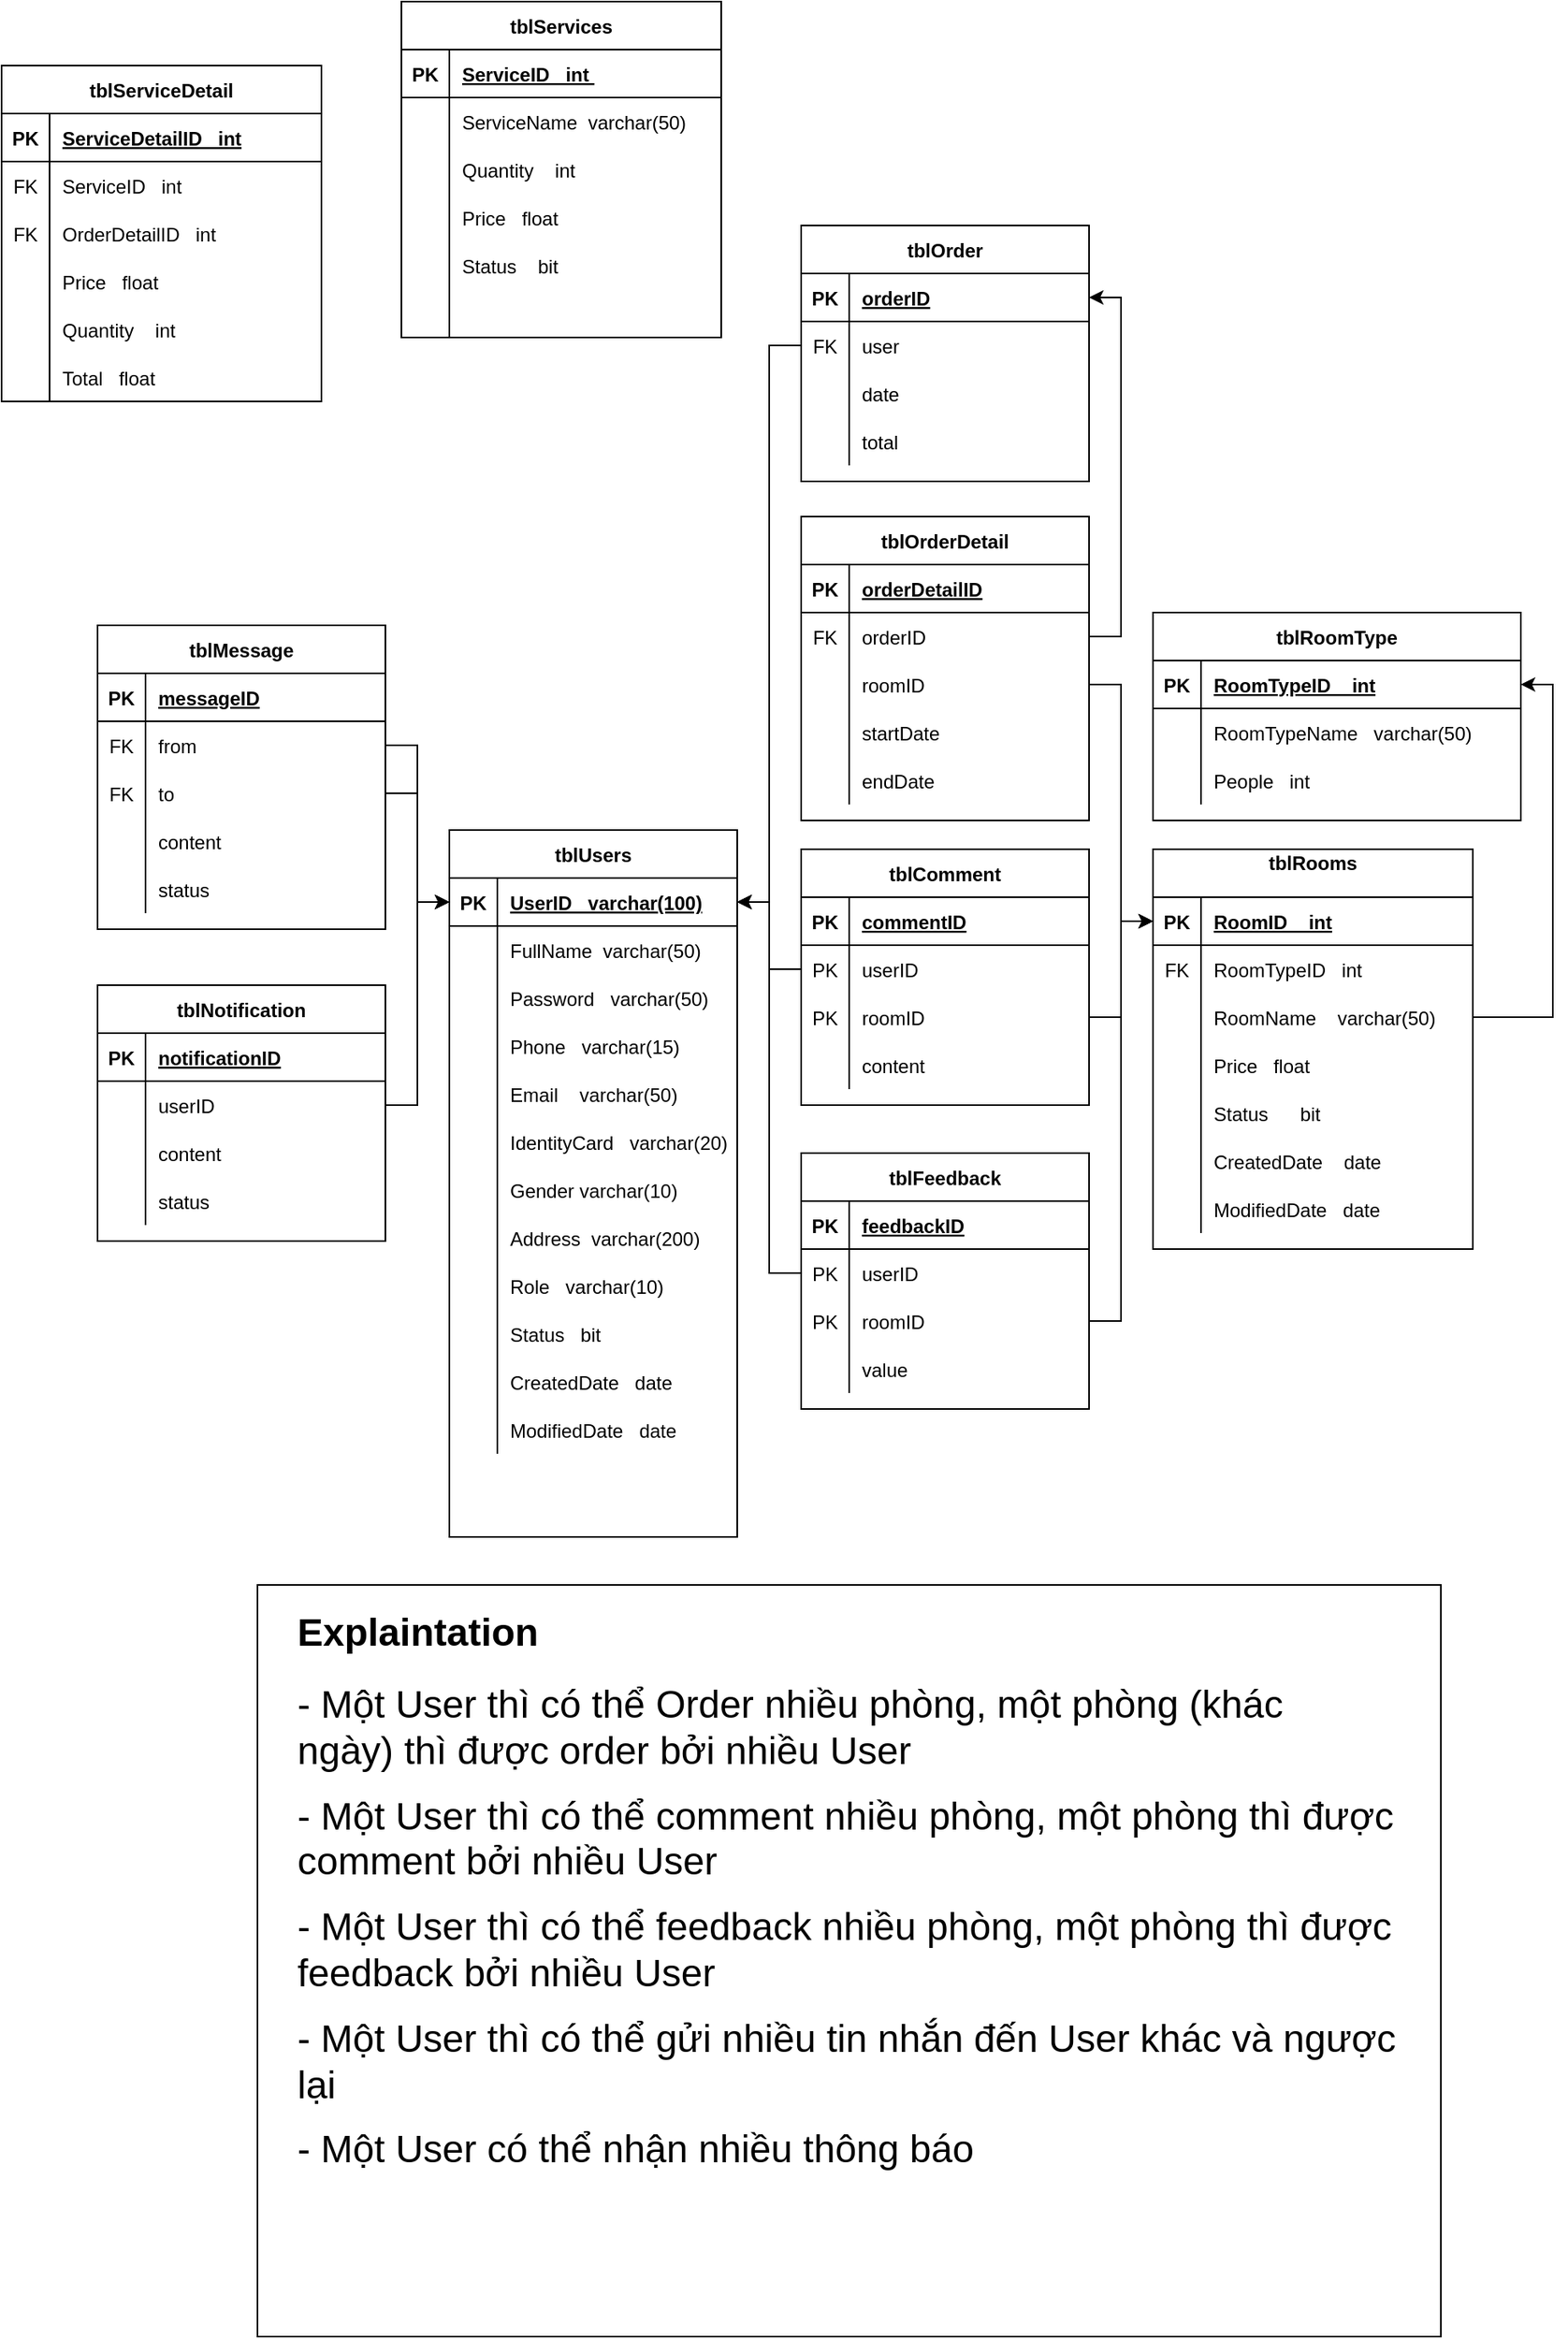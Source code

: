 <mxfile version="14.4.7" type="github">
  <diagram id="tecg3Ebke4kYlPjY19By" name="Page-1">
    <mxGraphModel dx="1344" dy="834" grid="1" gridSize="10" guides="1" tooltips="1" connect="1" arrows="1" fold="1" page="1" pageScale="1" pageWidth="1100" pageHeight="850" math="0" shadow="0">
      <root>
        <mxCell id="0" />
        <mxCell id="1" parent="0" />
        <mxCell id="lM9nDMKkD4nMDw7KepDL-150" value="" style="rounded=0;whiteSpace=wrap;html=1;" parent="1" vertex="1">
          <mxGeometry x="210" y="1020" width="740" height="470" as="geometry" />
        </mxCell>
        <mxCell id="lM9nDMKkD4nMDw7KepDL-1" value="tblRooms&#xa;" style="shape=table;startSize=30;container=1;collapsible=1;childLayout=tableLayout;fixedRows=1;rowLines=0;fontStyle=1;align=center;resizeLast=1;" parent="1" vertex="1">
          <mxGeometry x="770" y="560" width="200" height="250" as="geometry" />
        </mxCell>
        <mxCell id="lM9nDMKkD4nMDw7KepDL-2" value="" style="shape=partialRectangle;collapsible=0;dropTarget=0;pointerEvents=0;fillColor=none;top=0;left=0;bottom=1;right=0;points=[[0,0.5],[1,0.5]];portConstraint=eastwest;" parent="lM9nDMKkD4nMDw7KepDL-1" vertex="1">
          <mxGeometry y="30" width="200" height="30" as="geometry" />
        </mxCell>
        <mxCell id="lM9nDMKkD4nMDw7KepDL-3" value="PK" style="shape=partialRectangle;connectable=0;fillColor=none;top=0;left=0;bottom=0;right=0;fontStyle=1;overflow=hidden;" parent="lM9nDMKkD4nMDw7KepDL-2" vertex="1">
          <mxGeometry width="30" height="30" as="geometry" />
        </mxCell>
        <mxCell id="lM9nDMKkD4nMDw7KepDL-4" value="RoomID    int" style="shape=partialRectangle;connectable=0;fillColor=none;top=0;left=0;bottom=0;right=0;align=left;spacingLeft=6;fontStyle=5;overflow=hidden;" parent="lM9nDMKkD4nMDw7KepDL-2" vertex="1">
          <mxGeometry x="30" width="170" height="30" as="geometry" />
        </mxCell>
        <mxCell id="lM9nDMKkD4nMDw7KepDL-5" value="" style="shape=partialRectangle;collapsible=0;dropTarget=0;pointerEvents=0;fillColor=none;top=0;left=0;bottom=0;right=0;points=[[0,0.5],[1,0.5]];portConstraint=eastwest;" parent="lM9nDMKkD4nMDw7KepDL-1" vertex="1">
          <mxGeometry y="60" width="200" height="30" as="geometry" />
        </mxCell>
        <mxCell id="lM9nDMKkD4nMDw7KepDL-6" value="FK" style="shape=partialRectangle;connectable=0;fillColor=none;top=0;left=0;bottom=0;right=0;editable=1;overflow=hidden;" parent="lM9nDMKkD4nMDw7KepDL-5" vertex="1">
          <mxGeometry width="30" height="30" as="geometry" />
        </mxCell>
        <mxCell id="lM9nDMKkD4nMDw7KepDL-7" value="RoomTypeID   int" style="shape=partialRectangle;connectable=0;fillColor=none;top=0;left=0;bottom=0;right=0;align=left;spacingLeft=6;overflow=hidden;" parent="lM9nDMKkD4nMDw7KepDL-5" vertex="1">
          <mxGeometry x="30" width="170" height="30" as="geometry" />
        </mxCell>
        <mxCell id="lM9nDMKkD4nMDw7KepDL-8" value="" style="shape=partialRectangle;collapsible=0;dropTarget=0;pointerEvents=0;fillColor=none;top=0;left=0;bottom=0;right=0;points=[[0,0.5],[1,0.5]];portConstraint=eastwest;" parent="lM9nDMKkD4nMDw7KepDL-1" vertex="1">
          <mxGeometry y="90" width="200" height="30" as="geometry" />
        </mxCell>
        <mxCell id="lM9nDMKkD4nMDw7KepDL-9" value="" style="shape=partialRectangle;connectable=0;fillColor=none;top=0;left=0;bottom=0;right=0;editable=1;overflow=hidden;" parent="lM9nDMKkD4nMDw7KepDL-8" vertex="1">
          <mxGeometry width="30" height="30" as="geometry" />
        </mxCell>
        <mxCell id="lM9nDMKkD4nMDw7KepDL-10" value="RoomName    varchar(50)" style="shape=partialRectangle;connectable=0;fillColor=none;top=0;left=0;bottom=0;right=0;align=left;spacingLeft=6;overflow=hidden;" parent="lM9nDMKkD4nMDw7KepDL-8" vertex="1">
          <mxGeometry x="30" width="170" height="30" as="geometry" />
        </mxCell>
        <mxCell id="lM9nDMKkD4nMDw7KepDL-14" value="" style="shape=partialRectangle;collapsible=0;dropTarget=0;pointerEvents=0;fillColor=none;top=0;left=0;bottom=0;right=0;points=[[0,0.5],[1,0.5]];portConstraint=eastwest;" parent="lM9nDMKkD4nMDw7KepDL-1" vertex="1">
          <mxGeometry y="120" width="200" height="30" as="geometry" />
        </mxCell>
        <mxCell id="lM9nDMKkD4nMDw7KepDL-15" value="" style="shape=partialRectangle;connectable=0;fillColor=none;top=0;left=0;bottom=0;right=0;editable=1;overflow=hidden;" parent="lM9nDMKkD4nMDw7KepDL-14" vertex="1">
          <mxGeometry width="30" height="30" as="geometry" />
        </mxCell>
        <mxCell id="lM9nDMKkD4nMDw7KepDL-16" value="Price   float" style="shape=partialRectangle;connectable=0;fillColor=none;top=0;left=0;bottom=0;right=0;align=left;spacingLeft=6;overflow=hidden;" parent="lM9nDMKkD4nMDw7KepDL-14" vertex="1">
          <mxGeometry x="30" width="170" height="30" as="geometry" />
        </mxCell>
        <mxCell id="1Q2SQGisHTm5oGMWfOsZ-42" value="" style="shape=partialRectangle;collapsible=0;dropTarget=0;pointerEvents=0;fillColor=none;top=0;left=0;bottom=0;right=0;points=[[0,0.5],[1,0.5]];portConstraint=eastwest;" vertex="1" parent="lM9nDMKkD4nMDw7KepDL-1">
          <mxGeometry y="150" width="200" height="30" as="geometry" />
        </mxCell>
        <mxCell id="1Q2SQGisHTm5oGMWfOsZ-43" value="" style="shape=partialRectangle;connectable=0;fillColor=none;top=0;left=0;bottom=0;right=0;editable=1;overflow=hidden;" vertex="1" parent="1Q2SQGisHTm5oGMWfOsZ-42">
          <mxGeometry width="30" height="30" as="geometry" />
        </mxCell>
        <mxCell id="1Q2SQGisHTm5oGMWfOsZ-44" value="Status      bit" style="shape=partialRectangle;connectable=0;fillColor=none;top=0;left=0;bottom=0;right=0;align=left;spacingLeft=6;overflow=hidden;" vertex="1" parent="1Q2SQGisHTm5oGMWfOsZ-42">
          <mxGeometry x="30" width="170" height="30" as="geometry" />
        </mxCell>
        <mxCell id="1Q2SQGisHTm5oGMWfOsZ-45" value="" style="shape=partialRectangle;collapsible=0;dropTarget=0;pointerEvents=0;fillColor=none;top=0;left=0;bottom=0;right=0;points=[[0,0.5],[1,0.5]];portConstraint=eastwest;" vertex="1" parent="lM9nDMKkD4nMDw7KepDL-1">
          <mxGeometry y="180" width="200" height="30" as="geometry" />
        </mxCell>
        <mxCell id="1Q2SQGisHTm5oGMWfOsZ-46" value="" style="shape=partialRectangle;connectable=0;fillColor=none;top=0;left=0;bottom=0;right=0;editable=1;overflow=hidden;" vertex="1" parent="1Q2SQGisHTm5oGMWfOsZ-45">
          <mxGeometry width="30" height="30" as="geometry" />
        </mxCell>
        <mxCell id="1Q2SQGisHTm5oGMWfOsZ-47" value="CreatedDate    date" style="shape=partialRectangle;connectable=0;fillColor=none;top=0;left=0;bottom=0;right=0;align=left;spacingLeft=6;overflow=hidden;" vertex="1" parent="1Q2SQGisHTm5oGMWfOsZ-45">
          <mxGeometry x="30" width="170" height="30" as="geometry" />
        </mxCell>
        <mxCell id="1Q2SQGisHTm5oGMWfOsZ-48" value="" style="shape=partialRectangle;collapsible=0;dropTarget=0;pointerEvents=0;fillColor=none;top=0;left=0;bottom=0;right=0;points=[[0,0.5],[1,0.5]];portConstraint=eastwest;" vertex="1" parent="lM9nDMKkD4nMDw7KepDL-1">
          <mxGeometry y="210" width="200" height="30" as="geometry" />
        </mxCell>
        <mxCell id="1Q2SQGisHTm5oGMWfOsZ-49" value="" style="shape=partialRectangle;connectable=0;fillColor=none;top=0;left=0;bottom=0;right=0;editable=1;overflow=hidden;" vertex="1" parent="1Q2SQGisHTm5oGMWfOsZ-48">
          <mxGeometry width="30" height="30" as="geometry" />
        </mxCell>
        <mxCell id="1Q2SQGisHTm5oGMWfOsZ-50" value="ModifiedDate   date" style="shape=partialRectangle;connectable=0;fillColor=none;top=0;left=0;bottom=0;right=0;align=left;spacingLeft=6;overflow=hidden;" vertex="1" parent="1Q2SQGisHTm5oGMWfOsZ-48">
          <mxGeometry x="30" width="170" height="30" as="geometry" />
        </mxCell>
        <mxCell id="lM9nDMKkD4nMDw7KepDL-17" value="tblRoomType" style="shape=table;startSize=30;container=1;collapsible=1;childLayout=tableLayout;fixedRows=1;rowLines=0;fontStyle=1;align=center;resizeLast=1;" parent="1" vertex="1">
          <mxGeometry x="770" y="412" width="230" height="130" as="geometry" />
        </mxCell>
        <mxCell id="lM9nDMKkD4nMDw7KepDL-18" value="" style="shape=partialRectangle;collapsible=0;dropTarget=0;pointerEvents=0;fillColor=none;top=0;left=0;bottom=1;right=0;points=[[0,0.5],[1,0.5]];portConstraint=eastwest;" parent="lM9nDMKkD4nMDw7KepDL-17" vertex="1">
          <mxGeometry y="30" width="230" height="30" as="geometry" />
        </mxCell>
        <mxCell id="lM9nDMKkD4nMDw7KepDL-19" value="PK" style="shape=partialRectangle;connectable=0;fillColor=none;top=0;left=0;bottom=0;right=0;fontStyle=1;overflow=hidden;" parent="lM9nDMKkD4nMDw7KepDL-18" vertex="1">
          <mxGeometry width="30" height="30" as="geometry" />
        </mxCell>
        <mxCell id="lM9nDMKkD4nMDw7KepDL-20" value="RoomTypeID    int" style="shape=partialRectangle;connectable=0;fillColor=none;top=0;left=0;bottom=0;right=0;align=left;spacingLeft=6;fontStyle=5;overflow=hidden;" parent="lM9nDMKkD4nMDw7KepDL-18" vertex="1">
          <mxGeometry x="30" width="200" height="30" as="geometry" />
        </mxCell>
        <mxCell id="lM9nDMKkD4nMDw7KepDL-21" value="" style="shape=partialRectangle;collapsible=0;dropTarget=0;pointerEvents=0;fillColor=none;top=0;left=0;bottom=0;right=0;points=[[0,0.5],[1,0.5]];portConstraint=eastwest;" parent="lM9nDMKkD4nMDw7KepDL-17" vertex="1">
          <mxGeometry y="60" width="230" height="30" as="geometry" />
        </mxCell>
        <mxCell id="lM9nDMKkD4nMDw7KepDL-22" value="" style="shape=partialRectangle;connectable=0;fillColor=none;top=0;left=0;bottom=0;right=0;editable=1;overflow=hidden;" parent="lM9nDMKkD4nMDw7KepDL-21" vertex="1">
          <mxGeometry width="30" height="30" as="geometry" />
        </mxCell>
        <mxCell id="lM9nDMKkD4nMDw7KepDL-23" value="RoomTypeName   varchar(50)" style="shape=partialRectangle;connectable=0;fillColor=none;top=0;left=0;bottom=0;right=0;align=left;spacingLeft=6;overflow=hidden;" parent="lM9nDMKkD4nMDw7KepDL-21" vertex="1">
          <mxGeometry x="30" width="200" height="30" as="geometry" />
        </mxCell>
        <mxCell id="lM9nDMKkD4nMDw7KepDL-30" value="" style="shape=partialRectangle;collapsible=0;dropTarget=0;pointerEvents=0;fillColor=none;top=0;left=0;bottom=0;right=0;points=[[0,0.5],[1,0.5]];portConstraint=eastwest;" parent="lM9nDMKkD4nMDw7KepDL-17" vertex="1">
          <mxGeometry y="90" width="230" height="30" as="geometry" />
        </mxCell>
        <mxCell id="lM9nDMKkD4nMDw7KepDL-31" value="" style="shape=partialRectangle;connectable=0;fillColor=none;top=0;left=0;bottom=0;right=0;editable=1;overflow=hidden;" parent="lM9nDMKkD4nMDw7KepDL-30" vertex="1">
          <mxGeometry width="30" height="30" as="geometry" />
        </mxCell>
        <mxCell id="lM9nDMKkD4nMDw7KepDL-32" value="People   int" style="shape=partialRectangle;connectable=0;fillColor=none;top=0;left=0;bottom=0;right=0;align=left;spacingLeft=6;overflow=hidden;" parent="lM9nDMKkD4nMDw7KepDL-30" vertex="1">
          <mxGeometry x="30" width="200" height="30" as="geometry" />
        </mxCell>
        <mxCell id="lM9nDMKkD4nMDw7KepDL-34" value="tblOrder" style="shape=table;startSize=30;container=1;collapsible=1;childLayout=tableLayout;fixedRows=1;rowLines=0;fontStyle=1;align=center;resizeLast=1;" parent="1" vertex="1">
          <mxGeometry x="550" y="170" width="180" height="160" as="geometry" />
        </mxCell>
        <mxCell id="lM9nDMKkD4nMDw7KepDL-35" value="" style="shape=partialRectangle;collapsible=0;dropTarget=0;pointerEvents=0;fillColor=none;top=0;left=0;bottom=1;right=0;points=[[0,0.5],[1,0.5]];portConstraint=eastwest;" parent="lM9nDMKkD4nMDw7KepDL-34" vertex="1">
          <mxGeometry y="30" width="180" height="30" as="geometry" />
        </mxCell>
        <mxCell id="lM9nDMKkD4nMDw7KepDL-36" value="PK" style="shape=partialRectangle;connectable=0;fillColor=none;top=0;left=0;bottom=0;right=0;fontStyle=1;overflow=hidden;" parent="lM9nDMKkD4nMDw7KepDL-35" vertex="1">
          <mxGeometry width="30" height="30" as="geometry" />
        </mxCell>
        <mxCell id="lM9nDMKkD4nMDw7KepDL-37" value="orderID" style="shape=partialRectangle;connectable=0;fillColor=none;top=0;left=0;bottom=0;right=0;align=left;spacingLeft=6;fontStyle=5;overflow=hidden;" parent="lM9nDMKkD4nMDw7KepDL-35" vertex="1">
          <mxGeometry x="30" width="150" height="30" as="geometry" />
        </mxCell>
        <mxCell id="lM9nDMKkD4nMDw7KepDL-38" value="" style="shape=partialRectangle;collapsible=0;dropTarget=0;pointerEvents=0;fillColor=none;top=0;left=0;bottom=0;right=0;points=[[0,0.5],[1,0.5]];portConstraint=eastwest;" parent="lM9nDMKkD4nMDw7KepDL-34" vertex="1">
          <mxGeometry y="60" width="180" height="30" as="geometry" />
        </mxCell>
        <mxCell id="lM9nDMKkD4nMDw7KepDL-39" value="FK" style="shape=partialRectangle;connectable=0;fillColor=none;top=0;left=0;bottom=0;right=0;editable=1;overflow=hidden;" parent="lM9nDMKkD4nMDw7KepDL-38" vertex="1">
          <mxGeometry width="30" height="30" as="geometry" />
        </mxCell>
        <mxCell id="lM9nDMKkD4nMDw7KepDL-40" value="user" style="shape=partialRectangle;connectable=0;fillColor=none;top=0;left=0;bottom=0;right=0;align=left;spacingLeft=6;overflow=hidden;" parent="lM9nDMKkD4nMDw7KepDL-38" vertex="1">
          <mxGeometry x="30" width="150" height="30" as="geometry" />
        </mxCell>
        <mxCell id="lM9nDMKkD4nMDw7KepDL-41" value="" style="shape=partialRectangle;collapsible=0;dropTarget=0;pointerEvents=0;fillColor=none;top=0;left=0;bottom=0;right=0;points=[[0,0.5],[1,0.5]];portConstraint=eastwest;" parent="lM9nDMKkD4nMDw7KepDL-34" vertex="1">
          <mxGeometry y="90" width="180" height="30" as="geometry" />
        </mxCell>
        <mxCell id="lM9nDMKkD4nMDw7KepDL-42" value="" style="shape=partialRectangle;connectable=0;fillColor=none;top=0;left=0;bottom=0;right=0;editable=1;overflow=hidden;" parent="lM9nDMKkD4nMDw7KepDL-41" vertex="1">
          <mxGeometry width="30" height="30" as="geometry" />
        </mxCell>
        <mxCell id="lM9nDMKkD4nMDw7KepDL-43" value="date" style="shape=partialRectangle;connectable=0;fillColor=none;top=0;left=0;bottom=0;right=0;align=left;spacingLeft=6;overflow=hidden;" parent="lM9nDMKkD4nMDw7KepDL-41" vertex="1">
          <mxGeometry x="30" width="150" height="30" as="geometry" />
        </mxCell>
        <mxCell id="lM9nDMKkD4nMDw7KepDL-44" value="" style="shape=partialRectangle;collapsible=0;dropTarget=0;pointerEvents=0;fillColor=none;top=0;left=0;bottom=0;right=0;points=[[0,0.5],[1,0.5]];portConstraint=eastwest;" parent="lM9nDMKkD4nMDw7KepDL-34" vertex="1">
          <mxGeometry y="120" width="180" height="30" as="geometry" />
        </mxCell>
        <mxCell id="lM9nDMKkD4nMDw7KepDL-45" value="" style="shape=partialRectangle;connectable=0;fillColor=none;top=0;left=0;bottom=0;right=0;editable=1;overflow=hidden;" parent="lM9nDMKkD4nMDw7KepDL-44" vertex="1">
          <mxGeometry width="30" height="30" as="geometry" />
        </mxCell>
        <mxCell id="lM9nDMKkD4nMDw7KepDL-46" value="total" style="shape=partialRectangle;connectable=0;fillColor=none;top=0;left=0;bottom=0;right=0;align=left;spacingLeft=6;overflow=hidden;" parent="lM9nDMKkD4nMDw7KepDL-44" vertex="1">
          <mxGeometry x="30" width="150" height="30" as="geometry" />
        </mxCell>
        <mxCell id="lM9nDMKkD4nMDw7KepDL-47" value="tblOrderDetail" style="shape=table;startSize=30;container=1;collapsible=1;childLayout=tableLayout;fixedRows=1;rowLines=0;fontStyle=1;align=center;resizeLast=1;" parent="1" vertex="1">
          <mxGeometry x="550" y="352" width="180" height="190" as="geometry" />
        </mxCell>
        <mxCell id="lM9nDMKkD4nMDw7KepDL-48" value="" style="shape=partialRectangle;collapsible=0;dropTarget=0;pointerEvents=0;fillColor=none;top=0;left=0;bottom=1;right=0;points=[[0,0.5],[1,0.5]];portConstraint=eastwest;" parent="lM9nDMKkD4nMDw7KepDL-47" vertex="1">
          <mxGeometry y="30" width="180" height="30" as="geometry" />
        </mxCell>
        <mxCell id="lM9nDMKkD4nMDw7KepDL-49" value="PK" style="shape=partialRectangle;connectable=0;fillColor=none;top=0;left=0;bottom=0;right=0;fontStyle=1;overflow=hidden;" parent="lM9nDMKkD4nMDw7KepDL-48" vertex="1">
          <mxGeometry width="30" height="30" as="geometry" />
        </mxCell>
        <mxCell id="lM9nDMKkD4nMDw7KepDL-50" value="orderDetailID" style="shape=partialRectangle;connectable=0;fillColor=none;top=0;left=0;bottom=0;right=0;align=left;spacingLeft=6;fontStyle=5;overflow=hidden;" parent="lM9nDMKkD4nMDw7KepDL-48" vertex="1">
          <mxGeometry x="30" width="150" height="30" as="geometry" />
        </mxCell>
        <mxCell id="lM9nDMKkD4nMDw7KepDL-51" value="" style="shape=partialRectangle;collapsible=0;dropTarget=0;pointerEvents=0;fillColor=none;top=0;left=0;bottom=0;right=0;points=[[0,0.5],[1,0.5]];portConstraint=eastwest;" parent="lM9nDMKkD4nMDw7KepDL-47" vertex="1">
          <mxGeometry y="60" width="180" height="30" as="geometry" />
        </mxCell>
        <mxCell id="lM9nDMKkD4nMDw7KepDL-52" value="FK" style="shape=partialRectangle;connectable=0;fillColor=none;top=0;left=0;bottom=0;right=0;editable=1;overflow=hidden;" parent="lM9nDMKkD4nMDw7KepDL-51" vertex="1">
          <mxGeometry width="30" height="30" as="geometry" />
        </mxCell>
        <mxCell id="lM9nDMKkD4nMDw7KepDL-53" value="orderID" style="shape=partialRectangle;connectable=0;fillColor=none;top=0;left=0;bottom=0;right=0;align=left;spacingLeft=6;overflow=hidden;" parent="lM9nDMKkD4nMDw7KepDL-51" vertex="1">
          <mxGeometry x="30" width="150" height="30" as="geometry" />
        </mxCell>
        <mxCell id="lM9nDMKkD4nMDw7KepDL-54" value="" style="shape=partialRectangle;collapsible=0;dropTarget=0;pointerEvents=0;fillColor=none;top=0;left=0;bottom=0;right=0;points=[[0,0.5],[1,0.5]];portConstraint=eastwest;" parent="lM9nDMKkD4nMDw7KepDL-47" vertex="1">
          <mxGeometry y="90" width="180" height="30" as="geometry" />
        </mxCell>
        <mxCell id="lM9nDMKkD4nMDw7KepDL-55" value="" style="shape=partialRectangle;connectable=0;fillColor=none;top=0;left=0;bottom=0;right=0;editable=1;overflow=hidden;" parent="lM9nDMKkD4nMDw7KepDL-54" vertex="1">
          <mxGeometry width="30" height="30" as="geometry" />
        </mxCell>
        <mxCell id="lM9nDMKkD4nMDw7KepDL-56" value="roomID" style="shape=partialRectangle;connectable=0;fillColor=none;top=0;left=0;bottom=0;right=0;align=left;spacingLeft=6;overflow=hidden;" parent="lM9nDMKkD4nMDw7KepDL-54" vertex="1">
          <mxGeometry x="30" width="150" height="30" as="geometry" />
        </mxCell>
        <mxCell id="lM9nDMKkD4nMDw7KepDL-151" value="" style="shape=partialRectangle;collapsible=0;dropTarget=0;pointerEvents=0;fillColor=none;top=0;left=0;bottom=0;right=0;points=[[0,0.5],[1,0.5]];portConstraint=eastwest;" parent="lM9nDMKkD4nMDw7KepDL-47" vertex="1">
          <mxGeometry y="120" width="180" height="30" as="geometry" />
        </mxCell>
        <mxCell id="lM9nDMKkD4nMDw7KepDL-152" value="" style="shape=partialRectangle;connectable=0;fillColor=none;top=0;left=0;bottom=0;right=0;editable=1;overflow=hidden;" parent="lM9nDMKkD4nMDw7KepDL-151" vertex="1">
          <mxGeometry width="30" height="30" as="geometry" />
        </mxCell>
        <mxCell id="lM9nDMKkD4nMDw7KepDL-153" value="startDate" style="shape=partialRectangle;connectable=0;fillColor=none;top=0;left=0;bottom=0;right=0;align=left;spacingLeft=6;overflow=hidden;" parent="lM9nDMKkD4nMDw7KepDL-151" vertex="1">
          <mxGeometry x="30" width="150" height="30" as="geometry" />
        </mxCell>
        <mxCell id="lM9nDMKkD4nMDw7KepDL-154" value="" style="shape=partialRectangle;collapsible=0;dropTarget=0;pointerEvents=0;fillColor=none;top=0;left=0;bottom=0;right=0;points=[[0,0.5],[1,0.5]];portConstraint=eastwest;" parent="lM9nDMKkD4nMDw7KepDL-47" vertex="1">
          <mxGeometry y="150" width="180" height="30" as="geometry" />
        </mxCell>
        <mxCell id="lM9nDMKkD4nMDw7KepDL-155" value="" style="shape=partialRectangle;connectable=0;fillColor=none;top=0;left=0;bottom=0;right=0;editable=1;overflow=hidden;" parent="lM9nDMKkD4nMDw7KepDL-154" vertex="1">
          <mxGeometry width="30" height="30" as="geometry" />
        </mxCell>
        <mxCell id="lM9nDMKkD4nMDw7KepDL-156" value="endDate" style="shape=partialRectangle;connectable=0;fillColor=none;top=0;left=0;bottom=0;right=0;align=left;spacingLeft=6;overflow=hidden;" parent="lM9nDMKkD4nMDw7KepDL-154" vertex="1">
          <mxGeometry x="30" width="150" height="30" as="geometry" />
        </mxCell>
        <mxCell id="lM9nDMKkD4nMDw7KepDL-60" value="tblUsers" style="shape=table;startSize=30;container=1;collapsible=1;childLayout=tableLayout;fixedRows=1;rowLines=0;fontStyle=1;align=center;resizeLast=1;" parent="1" vertex="1">
          <mxGeometry x="330" y="548" width="180" height="442" as="geometry" />
        </mxCell>
        <mxCell id="lM9nDMKkD4nMDw7KepDL-61" value="" style="shape=partialRectangle;collapsible=0;dropTarget=0;pointerEvents=0;fillColor=none;top=0;left=0;bottom=1;right=0;points=[[0,0.5],[1,0.5]];portConstraint=eastwest;" parent="lM9nDMKkD4nMDw7KepDL-60" vertex="1">
          <mxGeometry y="30" width="180" height="30" as="geometry" />
        </mxCell>
        <mxCell id="lM9nDMKkD4nMDw7KepDL-62" value="PK" style="shape=partialRectangle;connectable=0;fillColor=none;top=0;left=0;bottom=0;right=0;fontStyle=1;overflow=hidden;" parent="lM9nDMKkD4nMDw7KepDL-61" vertex="1">
          <mxGeometry width="30" height="30" as="geometry" />
        </mxCell>
        <mxCell id="lM9nDMKkD4nMDw7KepDL-63" value="UserID   varchar(100)" style="shape=partialRectangle;connectable=0;fillColor=none;top=0;left=0;bottom=0;right=0;align=left;spacingLeft=6;fontStyle=5;overflow=hidden;" parent="lM9nDMKkD4nMDw7KepDL-61" vertex="1">
          <mxGeometry x="30" width="150" height="30" as="geometry" />
        </mxCell>
        <mxCell id="lM9nDMKkD4nMDw7KepDL-64" value="" style="shape=partialRectangle;collapsible=0;dropTarget=0;pointerEvents=0;fillColor=none;top=0;left=0;bottom=0;right=0;points=[[0,0.5],[1,0.5]];portConstraint=eastwest;" parent="lM9nDMKkD4nMDw7KepDL-60" vertex="1">
          <mxGeometry y="60" width="180" height="30" as="geometry" />
        </mxCell>
        <mxCell id="lM9nDMKkD4nMDw7KepDL-65" value="" style="shape=partialRectangle;connectable=0;fillColor=none;top=0;left=0;bottom=0;right=0;editable=1;overflow=hidden;" parent="lM9nDMKkD4nMDw7KepDL-64" vertex="1">
          <mxGeometry width="30" height="30" as="geometry" />
        </mxCell>
        <mxCell id="lM9nDMKkD4nMDw7KepDL-66" value="FullName  varchar(50)" style="shape=partialRectangle;connectable=0;fillColor=none;top=0;left=0;bottom=0;right=0;align=left;spacingLeft=6;overflow=hidden;" parent="lM9nDMKkD4nMDw7KepDL-64" vertex="1">
          <mxGeometry x="30" width="150" height="30" as="geometry" />
        </mxCell>
        <mxCell id="lM9nDMKkD4nMDw7KepDL-67" value="" style="shape=partialRectangle;collapsible=0;dropTarget=0;pointerEvents=0;fillColor=none;top=0;left=0;bottom=0;right=0;points=[[0,0.5],[1,0.5]];portConstraint=eastwest;" parent="lM9nDMKkD4nMDw7KepDL-60" vertex="1">
          <mxGeometry y="90" width="180" height="30" as="geometry" />
        </mxCell>
        <mxCell id="lM9nDMKkD4nMDw7KepDL-68" value="" style="shape=partialRectangle;connectable=0;fillColor=none;top=0;left=0;bottom=0;right=0;editable=1;overflow=hidden;" parent="lM9nDMKkD4nMDw7KepDL-67" vertex="1">
          <mxGeometry width="30" height="30" as="geometry" />
        </mxCell>
        <mxCell id="lM9nDMKkD4nMDw7KepDL-69" value="Password   varchar(50)" style="shape=partialRectangle;connectable=0;fillColor=none;top=0;left=0;bottom=0;right=0;align=left;spacingLeft=6;overflow=hidden;" parent="lM9nDMKkD4nMDw7KepDL-67" vertex="1">
          <mxGeometry x="30" width="150" height="30" as="geometry" />
        </mxCell>
        <mxCell id="lM9nDMKkD4nMDw7KepDL-70" value="" style="shape=partialRectangle;collapsible=0;dropTarget=0;pointerEvents=0;fillColor=none;top=0;left=0;bottom=0;right=0;points=[[0,0.5],[1,0.5]];portConstraint=eastwest;" parent="lM9nDMKkD4nMDw7KepDL-60" vertex="1">
          <mxGeometry y="120" width="180" height="30" as="geometry" />
        </mxCell>
        <mxCell id="lM9nDMKkD4nMDw7KepDL-71" value="" style="shape=partialRectangle;connectable=0;fillColor=none;top=0;left=0;bottom=0;right=0;editable=1;overflow=hidden;" parent="lM9nDMKkD4nMDw7KepDL-70" vertex="1">
          <mxGeometry width="30" height="30" as="geometry" />
        </mxCell>
        <mxCell id="lM9nDMKkD4nMDw7KepDL-72" value="Phone   varchar(15)" style="shape=partialRectangle;connectable=0;fillColor=none;top=0;left=0;bottom=0;right=0;align=left;spacingLeft=6;overflow=hidden;" parent="lM9nDMKkD4nMDw7KepDL-70" vertex="1">
          <mxGeometry x="30" width="150" height="30" as="geometry" />
        </mxCell>
        <mxCell id="1Q2SQGisHTm5oGMWfOsZ-17" value="" style="shape=partialRectangle;collapsible=0;dropTarget=0;pointerEvents=0;fillColor=none;top=0;left=0;bottom=0;right=0;points=[[0,0.5],[1,0.5]];portConstraint=eastwest;" vertex="1" parent="lM9nDMKkD4nMDw7KepDL-60">
          <mxGeometry y="150" width="180" height="30" as="geometry" />
        </mxCell>
        <mxCell id="1Q2SQGisHTm5oGMWfOsZ-18" value="" style="shape=partialRectangle;connectable=0;fillColor=none;top=0;left=0;bottom=0;right=0;editable=1;overflow=hidden;" vertex="1" parent="1Q2SQGisHTm5oGMWfOsZ-17">
          <mxGeometry width="30" height="30" as="geometry" />
        </mxCell>
        <mxCell id="1Q2SQGisHTm5oGMWfOsZ-19" value="Email    varchar(50)" style="shape=partialRectangle;connectable=0;fillColor=none;top=0;left=0;bottom=0;right=0;align=left;spacingLeft=6;overflow=hidden;" vertex="1" parent="1Q2SQGisHTm5oGMWfOsZ-17">
          <mxGeometry x="30" width="150" height="30" as="geometry" />
        </mxCell>
        <mxCell id="1Q2SQGisHTm5oGMWfOsZ-30" value="" style="shape=partialRectangle;collapsible=0;dropTarget=0;pointerEvents=0;fillColor=none;top=0;left=0;bottom=0;right=0;points=[[0,0.5],[1,0.5]];portConstraint=eastwest;" vertex="1" parent="lM9nDMKkD4nMDw7KepDL-60">
          <mxGeometry y="180" width="180" height="30" as="geometry" />
        </mxCell>
        <mxCell id="1Q2SQGisHTm5oGMWfOsZ-31" value="" style="shape=partialRectangle;connectable=0;fillColor=none;top=0;left=0;bottom=0;right=0;editable=1;overflow=hidden;" vertex="1" parent="1Q2SQGisHTm5oGMWfOsZ-30">
          <mxGeometry width="30" height="30" as="geometry" />
        </mxCell>
        <mxCell id="1Q2SQGisHTm5oGMWfOsZ-32" value="IdentityCard   varchar(20)" style="shape=partialRectangle;connectable=0;fillColor=none;top=0;left=0;bottom=0;right=0;align=left;spacingLeft=6;overflow=hidden;" vertex="1" parent="1Q2SQGisHTm5oGMWfOsZ-30">
          <mxGeometry x="30" width="150" height="30" as="geometry" />
        </mxCell>
        <mxCell id="1Q2SQGisHTm5oGMWfOsZ-33" value="" style="shape=partialRectangle;collapsible=0;dropTarget=0;pointerEvents=0;fillColor=none;top=0;left=0;bottom=0;right=0;points=[[0,0.5],[1,0.5]];portConstraint=eastwest;" vertex="1" parent="lM9nDMKkD4nMDw7KepDL-60">
          <mxGeometry y="210" width="180" height="30" as="geometry" />
        </mxCell>
        <mxCell id="1Q2SQGisHTm5oGMWfOsZ-34" value="" style="shape=partialRectangle;connectable=0;fillColor=none;top=0;left=0;bottom=0;right=0;editable=1;overflow=hidden;" vertex="1" parent="1Q2SQGisHTm5oGMWfOsZ-33">
          <mxGeometry width="30" height="30" as="geometry" />
        </mxCell>
        <mxCell id="1Q2SQGisHTm5oGMWfOsZ-35" value="Gender varchar(10)" style="shape=partialRectangle;connectable=0;fillColor=none;top=0;left=0;bottom=0;right=0;align=left;spacingLeft=6;overflow=hidden;" vertex="1" parent="1Q2SQGisHTm5oGMWfOsZ-33">
          <mxGeometry x="30" width="150" height="30" as="geometry" />
        </mxCell>
        <mxCell id="1Q2SQGisHTm5oGMWfOsZ-20" value="" style="shape=partialRectangle;collapsible=0;dropTarget=0;pointerEvents=0;fillColor=none;top=0;left=0;bottom=0;right=0;points=[[0,0.5],[1,0.5]];portConstraint=eastwest;" vertex="1" parent="lM9nDMKkD4nMDw7KepDL-60">
          <mxGeometry y="240" width="180" height="30" as="geometry" />
        </mxCell>
        <mxCell id="1Q2SQGisHTm5oGMWfOsZ-21" value="" style="shape=partialRectangle;connectable=0;fillColor=none;top=0;left=0;bottom=0;right=0;editable=1;overflow=hidden;" vertex="1" parent="1Q2SQGisHTm5oGMWfOsZ-20">
          <mxGeometry width="30" height="30" as="geometry" />
        </mxCell>
        <mxCell id="1Q2SQGisHTm5oGMWfOsZ-22" value="Address  varchar(200)" style="shape=partialRectangle;connectable=0;fillColor=none;top=0;left=0;bottom=0;right=0;align=left;spacingLeft=6;overflow=hidden;" vertex="1" parent="1Q2SQGisHTm5oGMWfOsZ-20">
          <mxGeometry x="30" width="150" height="30" as="geometry" />
        </mxCell>
        <mxCell id="1Q2SQGisHTm5oGMWfOsZ-23" value="" style="shape=partialRectangle;collapsible=0;dropTarget=0;pointerEvents=0;fillColor=none;top=0;left=0;bottom=0;right=0;points=[[0,0.5],[1,0.5]];portConstraint=eastwest;" vertex="1" parent="lM9nDMKkD4nMDw7KepDL-60">
          <mxGeometry y="270" width="180" height="30" as="geometry" />
        </mxCell>
        <mxCell id="1Q2SQGisHTm5oGMWfOsZ-24" value="" style="shape=partialRectangle;connectable=0;fillColor=none;top=0;left=0;bottom=0;right=0;editable=1;overflow=hidden;" vertex="1" parent="1Q2SQGisHTm5oGMWfOsZ-23">
          <mxGeometry width="30" height="30" as="geometry" />
        </mxCell>
        <mxCell id="1Q2SQGisHTm5oGMWfOsZ-25" value="Role   varchar(10)" style="shape=partialRectangle;connectable=0;fillColor=none;top=0;left=0;bottom=0;right=0;align=left;spacingLeft=6;overflow=hidden;" vertex="1" parent="1Q2SQGisHTm5oGMWfOsZ-23">
          <mxGeometry x="30" width="150" height="30" as="geometry" />
        </mxCell>
        <mxCell id="1Q2SQGisHTm5oGMWfOsZ-26" value="" style="shape=partialRectangle;collapsible=0;dropTarget=0;pointerEvents=0;fillColor=none;top=0;left=0;bottom=0;right=0;points=[[0,0.5],[1,0.5]];portConstraint=eastwest;" vertex="1" parent="lM9nDMKkD4nMDw7KepDL-60">
          <mxGeometry y="300" width="180" height="30" as="geometry" />
        </mxCell>
        <mxCell id="1Q2SQGisHTm5oGMWfOsZ-27" value="" style="shape=partialRectangle;connectable=0;fillColor=none;top=0;left=0;bottom=0;right=0;editable=1;overflow=hidden;" vertex="1" parent="1Q2SQGisHTm5oGMWfOsZ-26">
          <mxGeometry width="30" height="30" as="geometry" />
        </mxCell>
        <mxCell id="1Q2SQGisHTm5oGMWfOsZ-28" value="Status   bit" style="shape=partialRectangle;connectable=0;fillColor=none;top=0;left=0;bottom=0;right=0;align=left;spacingLeft=6;overflow=hidden;" vertex="1" parent="1Q2SQGisHTm5oGMWfOsZ-26">
          <mxGeometry x="30" width="150" height="30" as="geometry" />
        </mxCell>
        <mxCell id="1Q2SQGisHTm5oGMWfOsZ-36" value="" style="shape=partialRectangle;collapsible=0;dropTarget=0;pointerEvents=0;fillColor=none;top=0;left=0;bottom=0;right=0;points=[[0,0.5],[1,0.5]];portConstraint=eastwest;" vertex="1" parent="lM9nDMKkD4nMDw7KepDL-60">
          <mxGeometry y="330" width="180" height="30" as="geometry" />
        </mxCell>
        <mxCell id="1Q2SQGisHTm5oGMWfOsZ-37" value="" style="shape=partialRectangle;connectable=0;fillColor=none;top=0;left=0;bottom=0;right=0;editable=1;overflow=hidden;" vertex="1" parent="1Q2SQGisHTm5oGMWfOsZ-36">
          <mxGeometry width="30" height="30" as="geometry" />
        </mxCell>
        <mxCell id="1Q2SQGisHTm5oGMWfOsZ-38" value="CreatedDate   date" style="shape=partialRectangle;connectable=0;fillColor=none;top=0;left=0;bottom=0;right=0;align=left;spacingLeft=6;overflow=hidden;" vertex="1" parent="1Q2SQGisHTm5oGMWfOsZ-36">
          <mxGeometry x="30" width="150" height="30" as="geometry" />
        </mxCell>
        <mxCell id="1Q2SQGisHTm5oGMWfOsZ-39" value="" style="shape=partialRectangle;collapsible=0;dropTarget=0;pointerEvents=0;fillColor=none;top=0;left=0;bottom=0;right=0;points=[[0,0.5],[1,0.5]];portConstraint=eastwest;" vertex="1" parent="lM9nDMKkD4nMDw7KepDL-60">
          <mxGeometry y="360" width="180" height="30" as="geometry" />
        </mxCell>
        <mxCell id="1Q2SQGisHTm5oGMWfOsZ-40" value="" style="shape=partialRectangle;connectable=0;fillColor=none;top=0;left=0;bottom=0;right=0;editable=1;overflow=hidden;" vertex="1" parent="1Q2SQGisHTm5oGMWfOsZ-39">
          <mxGeometry width="30" height="30" as="geometry" />
        </mxCell>
        <mxCell id="1Q2SQGisHTm5oGMWfOsZ-41" value="ModifiedDate   date" style="shape=partialRectangle;connectable=0;fillColor=none;top=0;left=0;bottom=0;right=0;align=left;spacingLeft=6;overflow=hidden;" vertex="1" parent="1Q2SQGisHTm5oGMWfOsZ-39">
          <mxGeometry x="30" width="150" height="30" as="geometry" />
        </mxCell>
        <mxCell id="lM9nDMKkD4nMDw7KepDL-73" style="edgeStyle=orthogonalEdgeStyle;rounded=0;orthogonalLoop=1;jettySize=auto;html=1;entryX=1;entryY=0.5;entryDx=0;entryDy=0;" parent="1" source="lM9nDMKkD4nMDw7KepDL-38" target="lM9nDMKkD4nMDw7KepDL-61" edge="1">
          <mxGeometry relative="1" as="geometry" />
        </mxCell>
        <mxCell id="lM9nDMKkD4nMDw7KepDL-74" style="edgeStyle=orthogonalEdgeStyle;rounded=0;orthogonalLoop=1;jettySize=auto;html=1;entryX=1;entryY=0.5;entryDx=0;entryDy=0;exitX=1;exitY=0.5;exitDx=0;exitDy=0;" parent="1" source="lM9nDMKkD4nMDw7KepDL-51" target="lM9nDMKkD4nMDw7KepDL-35" edge="1">
          <mxGeometry relative="1" as="geometry" />
        </mxCell>
        <mxCell id="lM9nDMKkD4nMDw7KepDL-79" style="edgeStyle=orthogonalEdgeStyle;rounded=0;orthogonalLoop=1;jettySize=auto;html=1;entryX=1;entryY=0.5;entryDx=0;entryDy=0;exitX=1;exitY=0.5;exitDx=0;exitDy=0;" parent="1" source="lM9nDMKkD4nMDw7KepDL-8" target="lM9nDMKkD4nMDw7KepDL-18" edge="1">
          <mxGeometry relative="1" as="geometry" />
        </mxCell>
        <mxCell id="lM9nDMKkD4nMDw7KepDL-80" style="edgeStyle=orthogonalEdgeStyle;rounded=0;orthogonalLoop=1;jettySize=auto;html=1;entryX=0;entryY=0.5;entryDx=0;entryDy=0;" parent="1" source="lM9nDMKkD4nMDw7KepDL-54" target="lM9nDMKkD4nMDw7KepDL-2" edge="1">
          <mxGeometry relative="1" as="geometry" />
        </mxCell>
        <mxCell id="lM9nDMKkD4nMDw7KepDL-81" value="tblComment" style="shape=table;startSize=30;container=1;collapsible=1;childLayout=tableLayout;fixedRows=1;rowLines=0;fontStyle=1;align=center;resizeLast=1;" parent="1" vertex="1">
          <mxGeometry x="550" y="560" width="180" height="160" as="geometry" />
        </mxCell>
        <mxCell id="lM9nDMKkD4nMDw7KepDL-82" value="" style="shape=partialRectangle;collapsible=0;dropTarget=0;pointerEvents=0;fillColor=none;top=0;left=0;bottom=1;right=0;points=[[0,0.5],[1,0.5]];portConstraint=eastwest;" parent="lM9nDMKkD4nMDw7KepDL-81" vertex="1">
          <mxGeometry y="30" width="180" height="30" as="geometry" />
        </mxCell>
        <mxCell id="lM9nDMKkD4nMDw7KepDL-83" value="PK" style="shape=partialRectangle;connectable=0;fillColor=none;top=0;left=0;bottom=0;right=0;fontStyle=1;overflow=hidden;" parent="lM9nDMKkD4nMDw7KepDL-82" vertex="1">
          <mxGeometry width="30" height="30" as="geometry" />
        </mxCell>
        <mxCell id="lM9nDMKkD4nMDw7KepDL-84" value="commentID" style="shape=partialRectangle;connectable=0;fillColor=none;top=0;left=0;bottom=0;right=0;align=left;spacingLeft=6;fontStyle=5;overflow=hidden;" parent="lM9nDMKkD4nMDw7KepDL-82" vertex="1">
          <mxGeometry x="30" width="150" height="30" as="geometry" />
        </mxCell>
        <mxCell id="lM9nDMKkD4nMDw7KepDL-88" value="" style="shape=partialRectangle;collapsible=0;dropTarget=0;pointerEvents=0;fillColor=none;top=0;left=0;bottom=0;right=0;points=[[0,0.5],[1,0.5]];portConstraint=eastwest;" parent="lM9nDMKkD4nMDw7KepDL-81" vertex="1">
          <mxGeometry y="60" width="180" height="30" as="geometry" />
        </mxCell>
        <mxCell id="lM9nDMKkD4nMDw7KepDL-89" value="PK" style="shape=partialRectangle;connectable=0;fillColor=none;top=0;left=0;bottom=0;right=0;editable=1;overflow=hidden;" parent="lM9nDMKkD4nMDw7KepDL-88" vertex="1">
          <mxGeometry width="30" height="30" as="geometry" />
        </mxCell>
        <mxCell id="lM9nDMKkD4nMDw7KepDL-90" value="userID" style="shape=partialRectangle;connectable=0;fillColor=none;top=0;left=0;bottom=0;right=0;align=left;spacingLeft=6;overflow=hidden;" parent="lM9nDMKkD4nMDw7KepDL-88" vertex="1">
          <mxGeometry x="30" width="150" height="30" as="geometry" />
        </mxCell>
        <mxCell id="lM9nDMKkD4nMDw7KepDL-85" value="" style="shape=partialRectangle;collapsible=0;dropTarget=0;pointerEvents=0;fillColor=none;top=0;left=0;bottom=0;right=0;points=[[0,0.5],[1,0.5]];portConstraint=eastwest;" parent="lM9nDMKkD4nMDw7KepDL-81" vertex="1">
          <mxGeometry y="90" width="180" height="30" as="geometry" />
        </mxCell>
        <mxCell id="lM9nDMKkD4nMDw7KepDL-86" value="PK" style="shape=partialRectangle;connectable=0;fillColor=none;top=0;left=0;bottom=0;right=0;editable=1;overflow=hidden;" parent="lM9nDMKkD4nMDw7KepDL-85" vertex="1">
          <mxGeometry width="30" height="30" as="geometry" />
        </mxCell>
        <mxCell id="lM9nDMKkD4nMDw7KepDL-87" value="roomID" style="shape=partialRectangle;connectable=0;fillColor=none;top=0;left=0;bottom=0;right=0;align=left;spacingLeft=6;overflow=hidden;" parent="lM9nDMKkD4nMDw7KepDL-85" vertex="1">
          <mxGeometry x="30" width="150" height="30" as="geometry" />
        </mxCell>
        <mxCell id="lM9nDMKkD4nMDw7KepDL-91" value="" style="shape=partialRectangle;collapsible=0;dropTarget=0;pointerEvents=0;fillColor=none;top=0;left=0;bottom=0;right=0;points=[[0,0.5],[1,0.5]];portConstraint=eastwest;" parent="lM9nDMKkD4nMDw7KepDL-81" vertex="1">
          <mxGeometry y="120" width="180" height="30" as="geometry" />
        </mxCell>
        <mxCell id="lM9nDMKkD4nMDw7KepDL-92" value="" style="shape=partialRectangle;connectable=0;fillColor=none;top=0;left=0;bottom=0;right=0;editable=1;overflow=hidden;" parent="lM9nDMKkD4nMDw7KepDL-91" vertex="1">
          <mxGeometry width="30" height="30" as="geometry" />
        </mxCell>
        <mxCell id="lM9nDMKkD4nMDw7KepDL-93" value="content" style="shape=partialRectangle;connectable=0;fillColor=none;top=0;left=0;bottom=0;right=0;align=left;spacingLeft=6;overflow=hidden;" parent="lM9nDMKkD4nMDw7KepDL-91" vertex="1">
          <mxGeometry x="30" width="150" height="30" as="geometry" />
        </mxCell>
        <mxCell id="lM9nDMKkD4nMDw7KepDL-96" style="edgeStyle=orthogonalEdgeStyle;rounded=0;orthogonalLoop=1;jettySize=auto;html=1;entryX=1;entryY=0.5;entryDx=0;entryDy=0;" parent="1" source="lM9nDMKkD4nMDw7KepDL-88" target="lM9nDMKkD4nMDw7KepDL-61" edge="1">
          <mxGeometry relative="1" as="geometry" />
        </mxCell>
        <mxCell id="lM9nDMKkD4nMDw7KepDL-97" style="edgeStyle=orthogonalEdgeStyle;rounded=0;orthogonalLoop=1;jettySize=auto;html=1;entryX=0;entryY=0.5;entryDx=0;entryDy=0;" parent="1" source="lM9nDMKkD4nMDw7KepDL-85" target="lM9nDMKkD4nMDw7KepDL-2" edge="1">
          <mxGeometry relative="1" as="geometry" />
        </mxCell>
        <mxCell id="lM9nDMKkD4nMDw7KepDL-98" value="tblFeedback" style="shape=table;startSize=30;container=1;collapsible=1;childLayout=tableLayout;fixedRows=1;rowLines=0;fontStyle=1;align=center;resizeLast=1;" parent="1" vertex="1">
          <mxGeometry x="550" y="750" width="180" height="160" as="geometry" />
        </mxCell>
        <mxCell id="lM9nDMKkD4nMDw7KepDL-99" value="" style="shape=partialRectangle;collapsible=0;dropTarget=0;pointerEvents=0;fillColor=none;top=0;left=0;bottom=1;right=0;points=[[0,0.5],[1,0.5]];portConstraint=eastwest;" parent="lM9nDMKkD4nMDw7KepDL-98" vertex="1">
          <mxGeometry y="30" width="180" height="30" as="geometry" />
        </mxCell>
        <mxCell id="lM9nDMKkD4nMDw7KepDL-100" value="PK" style="shape=partialRectangle;connectable=0;fillColor=none;top=0;left=0;bottom=0;right=0;fontStyle=1;overflow=hidden;" parent="lM9nDMKkD4nMDw7KepDL-99" vertex="1">
          <mxGeometry width="30" height="30" as="geometry" />
        </mxCell>
        <mxCell id="lM9nDMKkD4nMDw7KepDL-101" value="feedbackID" style="shape=partialRectangle;connectable=0;fillColor=none;top=0;left=0;bottom=0;right=0;align=left;spacingLeft=6;fontStyle=5;overflow=hidden;" parent="lM9nDMKkD4nMDw7KepDL-99" vertex="1">
          <mxGeometry x="30" width="150" height="30" as="geometry" />
        </mxCell>
        <mxCell id="lM9nDMKkD4nMDw7KepDL-102" value="" style="shape=partialRectangle;collapsible=0;dropTarget=0;pointerEvents=0;fillColor=none;top=0;left=0;bottom=0;right=0;points=[[0,0.5],[1,0.5]];portConstraint=eastwest;" parent="lM9nDMKkD4nMDw7KepDL-98" vertex="1">
          <mxGeometry y="60" width="180" height="30" as="geometry" />
        </mxCell>
        <mxCell id="lM9nDMKkD4nMDw7KepDL-103" value="PK" style="shape=partialRectangle;connectable=0;fillColor=none;top=0;left=0;bottom=0;right=0;editable=1;overflow=hidden;" parent="lM9nDMKkD4nMDw7KepDL-102" vertex="1">
          <mxGeometry width="30" height="30" as="geometry" />
        </mxCell>
        <mxCell id="lM9nDMKkD4nMDw7KepDL-104" value="userID" style="shape=partialRectangle;connectable=0;fillColor=none;top=0;left=0;bottom=0;right=0;align=left;spacingLeft=6;overflow=hidden;" parent="lM9nDMKkD4nMDw7KepDL-102" vertex="1">
          <mxGeometry x="30" width="150" height="30" as="geometry" />
        </mxCell>
        <mxCell id="lM9nDMKkD4nMDw7KepDL-112" value="" style="shape=partialRectangle;collapsible=0;dropTarget=0;pointerEvents=0;fillColor=none;top=0;left=0;bottom=0;right=0;points=[[0,0.5],[1,0.5]];portConstraint=eastwest;" parent="lM9nDMKkD4nMDw7KepDL-98" vertex="1">
          <mxGeometry y="90" width="180" height="30" as="geometry" />
        </mxCell>
        <mxCell id="lM9nDMKkD4nMDw7KepDL-113" value="PK" style="shape=partialRectangle;connectable=0;fillColor=none;top=0;left=0;bottom=0;right=0;editable=1;overflow=hidden;" parent="lM9nDMKkD4nMDw7KepDL-112" vertex="1">
          <mxGeometry width="30" height="30" as="geometry" />
        </mxCell>
        <mxCell id="lM9nDMKkD4nMDw7KepDL-114" value="roomID" style="shape=partialRectangle;connectable=0;fillColor=none;top=0;left=0;bottom=0;right=0;align=left;spacingLeft=6;overflow=hidden;" parent="lM9nDMKkD4nMDw7KepDL-112" vertex="1">
          <mxGeometry x="30" width="150" height="30" as="geometry" />
        </mxCell>
        <mxCell id="lM9nDMKkD4nMDw7KepDL-108" value="" style="shape=partialRectangle;collapsible=0;dropTarget=0;pointerEvents=0;fillColor=none;top=0;left=0;bottom=0;right=0;points=[[0,0.5],[1,0.5]];portConstraint=eastwest;" parent="lM9nDMKkD4nMDw7KepDL-98" vertex="1">
          <mxGeometry y="120" width="180" height="30" as="geometry" />
        </mxCell>
        <mxCell id="lM9nDMKkD4nMDw7KepDL-109" value="" style="shape=partialRectangle;connectable=0;fillColor=none;top=0;left=0;bottom=0;right=0;editable=1;overflow=hidden;" parent="lM9nDMKkD4nMDw7KepDL-108" vertex="1">
          <mxGeometry width="30" height="30" as="geometry" />
        </mxCell>
        <mxCell id="lM9nDMKkD4nMDw7KepDL-110" value="value" style="shape=partialRectangle;connectable=0;fillColor=none;top=0;left=0;bottom=0;right=0;align=left;spacingLeft=6;overflow=hidden;" parent="lM9nDMKkD4nMDw7KepDL-108" vertex="1">
          <mxGeometry x="30" width="150" height="30" as="geometry" />
        </mxCell>
        <mxCell id="lM9nDMKkD4nMDw7KepDL-111" style="edgeStyle=orthogonalEdgeStyle;rounded=0;orthogonalLoop=1;jettySize=auto;html=1;entryX=1;entryY=0.5;entryDx=0;entryDy=0;" parent="1" source="lM9nDMKkD4nMDw7KepDL-102" target="lM9nDMKkD4nMDw7KepDL-61" edge="1">
          <mxGeometry relative="1" as="geometry" />
        </mxCell>
        <mxCell id="lM9nDMKkD4nMDw7KepDL-115" style="edgeStyle=orthogonalEdgeStyle;rounded=0;orthogonalLoop=1;jettySize=auto;html=1;entryX=0;entryY=0.5;entryDx=0;entryDy=0;" parent="1" source="lM9nDMKkD4nMDw7KepDL-112" target="lM9nDMKkD4nMDw7KepDL-2" edge="1">
          <mxGeometry relative="1" as="geometry" />
        </mxCell>
        <mxCell id="lM9nDMKkD4nMDw7KepDL-116" value="tblNotification" style="shape=table;startSize=30;container=1;collapsible=1;childLayout=tableLayout;fixedRows=1;rowLines=0;fontStyle=1;align=center;resizeLast=1;" parent="1" vertex="1">
          <mxGeometry x="110" y="645" width="180" height="160" as="geometry" />
        </mxCell>
        <mxCell id="lM9nDMKkD4nMDw7KepDL-117" value="" style="shape=partialRectangle;collapsible=0;dropTarget=0;pointerEvents=0;fillColor=none;top=0;left=0;bottom=1;right=0;points=[[0,0.5],[1,0.5]];portConstraint=eastwest;" parent="lM9nDMKkD4nMDw7KepDL-116" vertex="1">
          <mxGeometry y="30" width="180" height="30" as="geometry" />
        </mxCell>
        <mxCell id="lM9nDMKkD4nMDw7KepDL-118" value="PK" style="shape=partialRectangle;connectable=0;fillColor=none;top=0;left=0;bottom=0;right=0;fontStyle=1;overflow=hidden;" parent="lM9nDMKkD4nMDw7KepDL-117" vertex="1">
          <mxGeometry width="30" height="30" as="geometry" />
        </mxCell>
        <mxCell id="lM9nDMKkD4nMDw7KepDL-119" value="notificationID" style="shape=partialRectangle;connectable=0;fillColor=none;top=0;left=0;bottom=0;right=0;align=left;spacingLeft=6;fontStyle=5;overflow=hidden;" parent="lM9nDMKkD4nMDw7KepDL-117" vertex="1">
          <mxGeometry x="30" width="150" height="30" as="geometry" />
        </mxCell>
        <mxCell id="lM9nDMKkD4nMDw7KepDL-120" value="" style="shape=partialRectangle;collapsible=0;dropTarget=0;pointerEvents=0;fillColor=none;top=0;left=0;bottom=0;right=0;points=[[0,0.5],[1,0.5]];portConstraint=eastwest;" parent="lM9nDMKkD4nMDw7KepDL-116" vertex="1">
          <mxGeometry y="60" width="180" height="30" as="geometry" />
        </mxCell>
        <mxCell id="lM9nDMKkD4nMDw7KepDL-121" value="" style="shape=partialRectangle;connectable=0;fillColor=none;top=0;left=0;bottom=0;right=0;editable=1;overflow=hidden;" parent="lM9nDMKkD4nMDw7KepDL-120" vertex="1">
          <mxGeometry width="30" height="30" as="geometry" />
        </mxCell>
        <mxCell id="lM9nDMKkD4nMDw7KepDL-122" value="userID" style="shape=partialRectangle;connectable=0;fillColor=none;top=0;left=0;bottom=0;right=0;align=left;spacingLeft=6;overflow=hidden;" parent="lM9nDMKkD4nMDw7KepDL-120" vertex="1">
          <mxGeometry x="30" width="150" height="30" as="geometry" />
        </mxCell>
        <mxCell id="lM9nDMKkD4nMDw7KepDL-123" value="" style="shape=partialRectangle;collapsible=0;dropTarget=0;pointerEvents=0;fillColor=none;top=0;left=0;bottom=0;right=0;points=[[0,0.5],[1,0.5]];portConstraint=eastwest;" parent="lM9nDMKkD4nMDw7KepDL-116" vertex="1">
          <mxGeometry y="90" width="180" height="30" as="geometry" />
        </mxCell>
        <mxCell id="lM9nDMKkD4nMDw7KepDL-124" value="" style="shape=partialRectangle;connectable=0;fillColor=none;top=0;left=0;bottom=0;right=0;editable=1;overflow=hidden;" parent="lM9nDMKkD4nMDw7KepDL-123" vertex="1">
          <mxGeometry width="30" height="30" as="geometry" />
        </mxCell>
        <mxCell id="lM9nDMKkD4nMDw7KepDL-125" value="content" style="shape=partialRectangle;connectable=0;fillColor=none;top=0;left=0;bottom=0;right=0;align=left;spacingLeft=6;overflow=hidden;" parent="lM9nDMKkD4nMDw7KepDL-123" vertex="1">
          <mxGeometry x="30" width="150" height="30" as="geometry" />
        </mxCell>
        <mxCell id="lM9nDMKkD4nMDw7KepDL-126" value="" style="shape=partialRectangle;collapsible=0;dropTarget=0;pointerEvents=0;fillColor=none;top=0;left=0;bottom=0;right=0;points=[[0,0.5],[1,0.5]];portConstraint=eastwest;" parent="lM9nDMKkD4nMDw7KepDL-116" vertex="1">
          <mxGeometry y="120" width="180" height="30" as="geometry" />
        </mxCell>
        <mxCell id="lM9nDMKkD4nMDw7KepDL-127" value="" style="shape=partialRectangle;connectable=0;fillColor=none;top=0;left=0;bottom=0;right=0;editable=1;overflow=hidden;" parent="lM9nDMKkD4nMDw7KepDL-126" vertex="1">
          <mxGeometry width="30" height="30" as="geometry" />
        </mxCell>
        <mxCell id="lM9nDMKkD4nMDw7KepDL-128" value="status" style="shape=partialRectangle;connectable=0;fillColor=none;top=0;left=0;bottom=0;right=0;align=left;spacingLeft=6;overflow=hidden;" parent="lM9nDMKkD4nMDw7KepDL-126" vertex="1">
          <mxGeometry x="30" width="150" height="30" as="geometry" />
        </mxCell>
        <mxCell id="lM9nDMKkD4nMDw7KepDL-129" style="edgeStyle=orthogonalEdgeStyle;rounded=0;orthogonalLoop=1;jettySize=auto;html=1;entryX=0;entryY=0.5;entryDx=0;entryDy=0;" parent="1" source="lM9nDMKkD4nMDw7KepDL-120" target="lM9nDMKkD4nMDw7KepDL-61" edge="1">
          <mxGeometry relative="1" as="geometry" />
        </mxCell>
        <mxCell id="lM9nDMKkD4nMDw7KepDL-130" value="tblMessage" style="shape=table;startSize=30;container=1;collapsible=1;childLayout=tableLayout;fixedRows=1;rowLines=0;fontStyle=1;align=center;resizeLast=1;" parent="1" vertex="1">
          <mxGeometry x="110" y="420" width="180" height="190" as="geometry" />
        </mxCell>
        <mxCell id="lM9nDMKkD4nMDw7KepDL-131" value="" style="shape=partialRectangle;collapsible=0;dropTarget=0;pointerEvents=0;fillColor=none;top=0;left=0;bottom=1;right=0;points=[[0,0.5],[1,0.5]];portConstraint=eastwest;" parent="lM9nDMKkD4nMDw7KepDL-130" vertex="1">
          <mxGeometry y="30" width="180" height="30" as="geometry" />
        </mxCell>
        <mxCell id="lM9nDMKkD4nMDw7KepDL-132" value="PK" style="shape=partialRectangle;connectable=0;fillColor=none;top=0;left=0;bottom=0;right=0;fontStyle=1;overflow=hidden;" parent="lM9nDMKkD4nMDw7KepDL-131" vertex="1">
          <mxGeometry width="30" height="30" as="geometry" />
        </mxCell>
        <mxCell id="lM9nDMKkD4nMDw7KepDL-133" value="messageID" style="shape=partialRectangle;connectable=0;fillColor=none;top=0;left=0;bottom=0;right=0;align=left;spacingLeft=6;fontStyle=5;overflow=hidden;" parent="lM9nDMKkD4nMDw7KepDL-131" vertex="1">
          <mxGeometry x="30" width="150" height="30" as="geometry" />
        </mxCell>
        <mxCell id="lM9nDMKkD4nMDw7KepDL-134" value="" style="shape=partialRectangle;collapsible=0;dropTarget=0;pointerEvents=0;fillColor=none;top=0;left=0;bottom=0;right=0;points=[[0,0.5],[1,0.5]];portConstraint=eastwest;" parent="lM9nDMKkD4nMDw7KepDL-130" vertex="1">
          <mxGeometry y="60" width="180" height="30" as="geometry" />
        </mxCell>
        <mxCell id="lM9nDMKkD4nMDw7KepDL-135" value="FK" style="shape=partialRectangle;connectable=0;fillColor=none;top=0;left=0;bottom=0;right=0;editable=1;overflow=hidden;" parent="lM9nDMKkD4nMDw7KepDL-134" vertex="1">
          <mxGeometry width="30" height="30" as="geometry" />
        </mxCell>
        <mxCell id="lM9nDMKkD4nMDw7KepDL-136" value="from" style="shape=partialRectangle;connectable=0;fillColor=none;top=0;left=0;bottom=0;right=0;align=left;spacingLeft=6;overflow=hidden;" parent="lM9nDMKkD4nMDw7KepDL-134" vertex="1">
          <mxGeometry x="30" width="150" height="30" as="geometry" />
        </mxCell>
        <mxCell id="lM9nDMKkD4nMDw7KepDL-137" value="" style="shape=partialRectangle;collapsible=0;dropTarget=0;pointerEvents=0;fillColor=none;top=0;left=0;bottom=0;right=0;points=[[0,0.5],[1,0.5]];portConstraint=eastwest;" parent="lM9nDMKkD4nMDw7KepDL-130" vertex="1">
          <mxGeometry y="90" width="180" height="30" as="geometry" />
        </mxCell>
        <mxCell id="lM9nDMKkD4nMDw7KepDL-138" value="FK" style="shape=partialRectangle;connectable=0;fillColor=none;top=0;left=0;bottom=0;right=0;editable=1;overflow=hidden;" parent="lM9nDMKkD4nMDw7KepDL-137" vertex="1">
          <mxGeometry width="30" height="30" as="geometry" />
        </mxCell>
        <mxCell id="lM9nDMKkD4nMDw7KepDL-139" value="to" style="shape=partialRectangle;connectable=0;fillColor=none;top=0;left=0;bottom=0;right=0;align=left;spacingLeft=6;overflow=hidden;" parent="lM9nDMKkD4nMDw7KepDL-137" vertex="1">
          <mxGeometry x="30" width="150" height="30" as="geometry" />
        </mxCell>
        <mxCell id="lM9nDMKkD4nMDw7KepDL-140" value="" style="shape=partialRectangle;collapsible=0;dropTarget=0;pointerEvents=0;fillColor=none;top=0;left=0;bottom=0;right=0;points=[[0,0.5],[1,0.5]];portConstraint=eastwest;" parent="lM9nDMKkD4nMDw7KepDL-130" vertex="1">
          <mxGeometry y="120" width="180" height="30" as="geometry" />
        </mxCell>
        <mxCell id="lM9nDMKkD4nMDw7KepDL-141" value="" style="shape=partialRectangle;connectable=0;fillColor=none;top=0;left=0;bottom=0;right=0;editable=1;overflow=hidden;" parent="lM9nDMKkD4nMDw7KepDL-140" vertex="1">
          <mxGeometry width="30" height="30" as="geometry" />
        </mxCell>
        <mxCell id="lM9nDMKkD4nMDw7KepDL-142" value="content" style="shape=partialRectangle;connectable=0;fillColor=none;top=0;left=0;bottom=0;right=0;align=left;spacingLeft=6;overflow=hidden;" parent="lM9nDMKkD4nMDw7KepDL-140" vertex="1">
          <mxGeometry x="30" width="150" height="30" as="geometry" />
        </mxCell>
        <mxCell id="lM9nDMKkD4nMDw7KepDL-145" value="" style="shape=partialRectangle;collapsible=0;dropTarget=0;pointerEvents=0;fillColor=none;top=0;left=0;bottom=0;right=0;points=[[0,0.5],[1,0.5]];portConstraint=eastwest;" parent="lM9nDMKkD4nMDw7KepDL-130" vertex="1">
          <mxGeometry y="150" width="180" height="30" as="geometry" />
        </mxCell>
        <mxCell id="lM9nDMKkD4nMDw7KepDL-146" value="" style="shape=partialRectangle;connectable=0;fillColor=none;top=0;left=0;bottom=0;right=0;editable=1;overflow=hidden;" parent="lM9nDMKkD4nMDw7KepDL-145" vertex="1">
          <mxGeometry width="30" height="30" as="geometry" />
        </mxCell>
        <mxCell id="lM9nDMKkD4nMDw7KepDL-147" value="status" style="shape=partialRectangle;connectable=0;fillColor=none;top=0;left=0;bottom=0;right=0;align=left;spacingLeft=6;overflow=hidden;" parent="lM9nDMKkD4nMDw7KepDL-145" vertex="1">
          <mxGeometry x="30" width="150" height="30" as="geometry" />
        </mxCell>
        <mxCell id="lM9nDMKkD4nMDw7KepDL-143" style="edgeStyle=orthogonalEdgeStyle;rounded=0;orthogonalLoop=1;jettySize=auto;html=1;entryX=0;entryY=0.5;entryDx=0;entryDy=0;" parent="1" source="lM9nDMKkD4nMDw7KepDL-134" target="lM9nDMKkD4nMDw7KepDL-61" edge="1">
          <mxGeometry relative="1" as="geometry" />
        </mxCell>
        <mxCell id="lM9nDMKkD4nMDw7KepDL-144" style="edgeStyle=orthogonalEdgeStyle;rounded=0;orthogonalLoop=1;jettySize=auto;html=1;entryX=0;entryY=0.5;entryDx=0;entryDy=0;" parent="1" source="lM9nDMKkD4nMDw7KepDL-137" target="lM9nDMKkD4nMDw7KepDL-61" edge="1">
          <mxGeometry relative="1" as="geometry" />
        </mxCell>
        <mxCell id="lM9nDMKkD4nMDw7KepDL-149" value="&lt;h1&gt;Explaintation&lt;/h1&gt;&lt;p&gt;&lt;font style=&quot;font-size: 24px&quot;&gt;- Một User thì có thể Order nhiều phòng, một phòng (khác ngày)&amp;nbsp;&lt;/font&gt;&lt;span style=&quot;font-size: 24px&quot;&gt;thì được order bởi nhiều User&lt;/span&gt;&lt;/p&gt;&lt;p&gt;&lt;font style=&quot;font-size: 24px&quot;&gt;- Một User thì có thể comment nhiều phòng, một phòng thì được comment bởi nhiều User&lt;/font&gt;&lt;/p&gt;&lt;p&gt;&lt;font style=&quot;font-size: 24px&quot;&gt;- Một User thì có thể feedback nhiều phòng, một phòng thì được feedback bởi nhiều User&lt;/font&gt;&lt;/p&gt;&lt;p&gt;&lt;font style=&quot;font-size: 24px&quot;&gt;- Một User thì có thể gửi nhiều tin nhắn đến User khác và ngược lại&lt;/font&gt;&lt;/p&gt;&lt;p&gt;&lt;font style=&quot;font-size: 24px&quot;&gt;- Một User có thể nhận nhiều thông báo&lt;/font&gt;&lt;/p&gt;" style="text;html=1;strokeColor=none;fillColor=none;spacing=5;spacingTop=-20;whiteSpace=wrap;overflow=hidden;rounded=0;" parent="1" vertex="1">
          <mxGeometry x="230" y="1030" width="700" height="440" as="geometry" />
        </mxCell>
        <mxCell id="1Q2SQGisHTm5oGMWfOsZ-51" value="tblServices" style="shape=table;startSize=30;container=1;collapsible=1;childLayout=tableLayout;fixedRows=1;rowLines=0;fontStyle=1;align=center;resizeLast=1;" vertex="1" parent="1">
          <mxGeometry x="300" y="30" width="200" height="210" as="geometry" />
        </mxCell>
        <mxCell id="1Q2SQGisHTm5oGMWfOsZ-52" value="" style="shape=partialRectangle;collapsible=0;dropTarget=0;pointerEvents=0;fillColor=none;top=0;left=0;bottom=1;right=0;points=[[0,0.5],[1,0.5]];portConstraint=eastwest;" vertex="1" parent="1Q2SQGisHTm5oGMWfOsZ-51">
          <mxGeometry y="30" width="200" height="30" as="geometry" />
        </mxCell>
        <mxCell id="1Q2SQGisHTm5oGMWfOsZ-53" value="PK" style="shape=partialRectangle;connectable=0;fillColor=none;top=0;left=0;bottom=0;right=0;fontStyle=1;overflow=hidden;" vertex="1" parent="1Q2SQGisHTm5oGMWfOsZ-52">
          <mxGeometry width="30" height="30" as="geometry" />
        </mxCell>
        <mxCell id="1Q2SQGisHTm5oGMWfOsZ-54" value="ServiceID   int " style="shape=partialRectangle;connectable=0;fillColor=none;top=0;left=0;bottom=0;right=0;align=left;spacingLeft=6;fontStyle=5;overflow=hidden;" vertex="1" parent="1Q2SQGisHTm5oGMWfOsZ-52">
          <mxGeometry x="30" width="170" height="30" as="geometry" />
        </mxCell>
        <mxCell id="1Q2SQGisHTm5oGMWfOsZ-55" value="" style="shape=partialRectangle;collapsible=0;dropTarget=0;pointerEvents=0;fillColor=none;top=0;left=0;bottom=0;right=0;points=[[0,0.5],[1,0.5]];portConstraint=eastwest;" vertex="1" parent="1Q2SQGisHTm5oGMWfOsZ-51">
          <mxGeometry y="60" width="200" height="30" as="geometry" />
        </mxCell>
        <mxCell id="1Q2SQGisHTm5oGMWfOsZ-56" value="" style="shape=partialRectangle;connectable=0;fillColor=none;top=0;left=0;bottom=0;right=0;editable=1;overflow=hidden;" vertex="1" parent="1Q2SQGisHTm5oGMWfOsZ-55">
          <mxGeometry width="30" height="30" as="geometry" />
        </mxCell>
        <mxCell id="1Q2SQGisHTm5oGMWfOsZ-57" value="ServiceName  varchar(50)" style="shape=partialRectangle;connectable=0;fillColor=none;top=0;left=0;bottom=0;right=0;align=left;spacingLeft=6;overflow=hidden;" vertex="1" parent="1Q2SQGisHTm5oGMWfOsZ-55">
          <mxGeometry x="30" width="170" height="30" as="geometry" />
        </mxCell>
        <mxCell id="1Q2SQGisHTm5oGMWfOsZ-58" value="" style="shape=partialRectangle;collapsible=0;dropTarget=0;pointerEvents=0;fillColor=none;top=0;left=0;bottom=0;right=0;points=[[0,0.5],[1,0.5]];portConstraint=eastwest;" vertex="1" parent="1Q2SQGisHTm5oGMWfOsZ-51">
          <mxGeometry y="90" width="200" height="30" as="geometry" />
        </mxCell>
        <mxCell id="1Q2SQGisHTm5oGMWfOsZ-59" value="" style="shape=partialRectangle;connectable=0;fillColor=none;top=0;left=0;bottom=0;right=0;editable=1;overflow=hidden;" vertex="1" parent="1Q2SQGisHTm5oGMWfOsZ-58">
          <mxGeometry width="30" height="30" as="geometry" />
        </mxCell>
        <mxCell id="1Q2SQGisHTm5oGMWfOsZ-60" value="Quantity    int" style="shape=partialRectangle;connectable=0;fillColor=none;top=0;left=0;bottom=0;right=0;align=left;spacingLeft=6;overflow=hidden;" vertex="1" parent="1Q2SQGisHTm5oGMWfOsZ-58">
          <mxGeometry x="30" width="170" height="30" as="geometry" />
        </mxCell>
        <mxCell id="1Q2SQGisHTm5oGMWfOsZ-61" value="" style="shape=partialRectangle;collapsible=0;dropTarget=0;pointerEvents=0;fillColor=none;top=0;left=0;bottom=0;right=0;points=[[0,0.5],[1,0.5]];portConstraint=eastwest;" vertex="1" parent="1Q2SQGisHTm5oGMWfOsZ-51">
          <mxGeometry y="120" width="200" height="30" as="geometry" />
        </mxCell>
        <mxCell id="1Q2SQGisHTm5oGMWfOsZ-62" value="" style="shape=partialRectangle;connectable=0;fillColor=none;top=0;left=0;bottom=0;right=0;editable=1;overflow=hidden;" vertex="1" parent="1Q2SQGisHTm5oGMWfOsZ-61">
          <mxGeometry width="30" height="30" as="geometry" />
        </mxCell>
        <mxCell id="1Q2SQGisHTm5oGMWfOsZ-63" value="Price   float" style="shape=partialRectangle;connectable=0;fillColor=none;top=0;left=0;bottom=0;right=0;align=left;spacingLeft=6;overflow=hidden;" vertex="1" parent="1Q2SQGisHTm5oGMWfOsZ-61">
          <mxGeometry x="30" width="170" height="30" as="geometry" />
        </mxCell>
        <mxCell id="1Q2SQGisHTm5oGMWfOsZ-64" value="" style="shape=partialRectangle;collapsible=0;dropTarget=0;pointerEvents=0;fillColor=none;top=0;left=0;bottom=0;right=0;points=[[0,0.5],[1,0.5]];portConstraint=eastwest;" vertex="1" parent="1Q2SQGisHTm5oGMWfOsZ-51">
          <mxGeometry y="150" width="200" height="30" as="geometry" />
        </mxCell>
        <mxCell id="1Q2SQGisHTm5oGMWfOsZ-65" value="" style="shape=partialRectangle;connectable=0;fillColor=none;top=0;left=0;bottom=0;right=0;editable=1;overflow=hidden;" vertex="1" parent="1Q2SQGisHTm5oGMWfOsZ-64">
          <mxGeometry width="30" height="30" as="geometry" />
        </mxCell>
        <mxCell id="1Q2SQGisHTm5oGMWfOsZ-66" value="Status    bit" style="shape=partialRectangle;connectable=0;fillColor=none;top=0;left=0;bottom=0;right=0;align=left;spacingLeft=6;overflow=hidden;" vertex="1" parent="1Q2SQGisHTm5oGMWfOsZ-64">
          <mxGeometry x="30" width="170" height="30" as="geometry" />
        </mxCell>
        <mxCell id="1Q2SQGisHTm5oGMWfOsZ-67" value="" style="shape=partialRectangle;collapsible=0;dropTarget=0;pointerEvents=0;fillColor=none;top=0;left=0;bottom=0;right=0;points=[[0,0.5],[1,0.5]];portConstraint=eastwest;" vertex="1" parent="1Q2SQGisHTm5oGMWfOsZ-51">
          <mxGeometry y="180" width="200" height="30" as="geometry" />
        </mxCell>
        <mxCell id="1Q2SQGisHTm5oGMWfOsZ-68" value="" style="shape=partialRectangle;connectable=0;fillColor=none;top=0;left=0;bottom=0;right=0;editable=1;overflow=hidden;" vertex="1" parent="1Q2SQGisHTm5oGMWfOsZ-67">
          <mxGeometry width="30" height="30" as="geometry" />
        </mxCell>
        <mxCell id="1Q2SQGisHTm5oGMWfOsZ-69" value="" style="shape=partialRectangle;connectable=0;fillColor=none;top=0;left=0;bottom=0;right=0;align=left;spacingLeft=6;overflow=hidden;" vertex="1" parent="1Q2SQGisHTm5oGMWfOsZ-67">
          <mxGeometry x="30" width="170" height="30" as="geometry" />
        </mxCell>
        <mxCell id="1Q2SQGisHTm5oGMWfOsZ-70" value="tblServiceDetail" style="shape=table;startSize=30;container=1;collapsible=1;childLayout=tableLayout;fixedRows=1;rowLines=0;fontStyle=1;align=center;resizeLast=1;" vertex="1" parent="1">
          <mxGeometry x="50" y="70" width="200" height="210" as="geometry" />
        </mxCell>
        <mxCell id="1Q2SQGisHTm5oGMWfOsZ-71" value="" style="shape=partialRectangle;collapsible=0;dropTarget=0;pointerEvents=0;fillColor=none;top=0;left=0;bottom=1;right=0;points=[[0,0.5],[1,0.5]];portConstraint=eastwest;" vertex="1" parent="1Q2SQGisHTm5oGMWfOsZ-70">
          <mxGeometry y="30" width="200" height="30" as="geometry" />
        </mxCell>
        <mxCell id="1Q2SQGisHTm5oGMWfOsZ-72" value="PK" style="shape=partialRectangle;connectable=0;fillColor=none;top=0;left=0;bottom=0;right=0;fontStyle=1;overflow=hidden;" vertex="1" parent="1Q2SQGisHTm5oGMWfOsZ-71">
          <mxGeometry width="30" height="30" as="geometry" />
        </mxCell>
        <mxCell id="1Q2SQGisHTm5oGMWfOsZ-73" value="ServiceDetailID   int" style="shape=partialRectangle;connectable=0;fillColor=none;top=0;left=0;bottom=0;right=0;align=left;spacingLeft=6;fontStyle=5;overflow=hidden;" vertex="1" parent="1Q2SQGisHTm5oGMWfOsZ-71">
          <mxGeometry x="30" width="170" height="30" as="geometry" />
        </mxCell>
        <mxCell id="1Q2SQGisHTm5oGMWfOsZ-74" value="" style="shape=partialRectangle;collapsible=0;dropTarget=0;pointerEvents=0;fillColor=none;top=0;left=0;bottom=0;right=0;points=[[0,0.5],[1,0.5]];portConstraint=eastwest;" vertex="1" parent="1Q2SQGisHTm5oGMWfOsZ-70">
          <mxGeometry y="60" width="200" height="30" as="geometry" />
        </mxCell>
        <mxCell id="1Q2SQGisHTm5oGMWfOsZ-75" value="FK" style="shape=partialRectangle;connectable=0;fillColor=none;top=0;left=0;bottom=0;right=0;editable=1;overflow=hidden;" vertex="1" parent="1Q2SQGisHTm5oGMWfOsZ-74">
          <mxGeometry width="30" height="30" as="geometry" />
        </mxCell>
        <mxCell id="1Q2SQGisHTm5oGMWfOsZ-76" value="ServiceID   int" style="shape=partialRectangle;connectable=0;fillColor=none;top=0;left=0;bottom=0;right=0;align=left;spacingLeft=6;overflow=hidden;" vertex="1" parent="1Q2SQGisHTm5oGMWfOsZ-74">
          <mxGeometry x="30" width="170" height="30" as="geometry" />
        </mxCell>
        <mxCell id="1Q2SQGisHTm5oGMWfOsZ-77" value="" style="shape=partialRectangle;collapsible=0;dropTarget=0;pointerEvents=0;fillColor=none;top=0;left=0;bottom=0;right=0;points=[[0,0.5],[1,0.5]];portConstraint=eastwest;" vertex="1" parent="1Q2SQGisHTm5oGMWfOsZ-70">
          <mxGeometry y="90" width="200" height="30" as="geometry" />
        </mxCell>
        <mxCell id="1Q2SQGisHTm5oGMWfOsZ-78" value="FK" style="shape=partialRectangle;connectable=0;fillColor=none;top=0;left=0;bottom=0;right=0;editable=1;overflow=hidden;" vertex="1" parent="1Q2SQGisHTm5oGMWfOsZ-77">
          <mxGeometry width="30" height="30" as="geometry" />
        </mxCell>
        <mxCell id="1Q2SQGisHTm5oGMWfOsZ-79" value="OrderDetailID   int" style="shape=partialRectangle;connectable=0;fillColor=none;top=0;left=0;bottom=0;right=0;align=left;spacingLeft=6;overflow=hidden;" vertex="1" parent="1Q2SQGisHTm5oGMWfOsZ-77">
          <mxGeometry x="30" width="170" height="30" as="geometry" />
        </mxCell>
        <mxCell id="1Q2SQGisHTm5oGMWfOsZ-80" value="" style="shape=partialRectangle;collapsible=0;dropTarget=0;pointerEvents=0;fillColor=none;top=0;left=0;bottom=0;right=0;points=[[0,0.5],[1,0.5]];portConstraint=eastwest;" vertex="1" parent="1Q2SQGisHTm5oGMWfOsZ-70">
          <mxGeometry y="120" width="200" height="30" as="geometry" />
        </mxCell>
        <mxCell id="1Q2SQGisHTm5oGMWfOsZ-81" value="" style="shape=partialRectangle;connectable=0;fillColor=none;top=0;left=0;bottom=0;right=0;editable=1;overflow=hidden;" vertex="1" parent="1Q2SQGisHTm5oGMWfOsZ-80">
          <mxGeometry width="30" height="30" as="geometry" />
        </mxCell>
        <mxCell id="1Q2SQGisHTm5oGMWfOsZ-82" value="Price   float" style="shape=partialRectangle;connectable=0;fillColor=none;top=0;left=0;bottom=0;right=0;align=left;spacingLeft=6;overflow=hidden;" vertex="1" parent="1Q2SQGisHTm5oGMWfOsZ-80">
          <mxGeometry x="30" width="170" height="30" as="geometry" />
        </mxCell>
        <mxCell id="1Q2SQGisHTm5oGMWfOsZ-83" value="" style="shape=partialRectangle;collapsible=0;dropTarget=0;pointerEvents=0;fillColor=none;top=0;left=0;bottom=0;right=0;points=[[0,0.5],[1,0.5]];portConstraint=eastwest;" vertex="1" parent="1Q2SQGisHTm5oGMWfOsZ-70">
          <mxGeometry y="150" width="200" height="30" as="geometry" />
        </mxCell>
        <mxCell id="1Q2SQGisHTm5oGMWfOsZ-84" value="" style="shape=partialRectangle;connectable=0;fillColor=none;top=0;left=0;bottom=0;right=0;editable=1;overflow=hidden;" vertex="1" parent="1Q2SQGisHTm5oGMWfOsZ-83">
          <mxGeometry width="30" height="30" as="geometry" />
        </mxCell>
        <mxCell id="1Q2SQGisHTm5oGMWfOsZ-85" value="Quantity    int" style="shape=partialRectangle;connectable=0;fillColor=none;top=0;left=0;bottom=0;right=0;align=left;spacingLeft=6;overflow=hidden;" vertex="1" parent="1Q2SQGisHTm5oGMWfOsZ-83">
          <mxGeometry x="30" width="170" height="30" as="geometry" />
        </mxCell>
        <mxCell id="1Q2SQGisHTm5oGMWfOsZ-86" value="" style="shape=partialRectangle;collapsible=0;dropTarget=0;pointerEvents=0;fillColor=none;top=0;left=0;bottom=0;right=0;points=[[0,0.5],[1,0.5]];portConstraint=eastwest;" vertex="1" parent="1Q2SQGisHTm5oGMWfOsZ-70">
          <mxGeometry y="180" width="200" height="30" as="geometry" />
        </mxCell>
        <mxCell id="1Q2SQGisHTm5oGMWfOsZ-87" value="" style="shape=partialRectangle;connectable=0;fillColor=none;top=0;left=0;bottom=0;right=0;editable=1;overflow=hidden;" vertex="1" parent="1Q2SQGisHTm5oGMWfOsZ-86">
          <mxGeometry width="30" height="30" as="geometry" />
        </mxCell>
        <mxCell id="1Q2SQGisHTm5oGMWfOsZ-88" value="Total   float" style="shape=partialRectangle;connectable=0;fillColor=none;top=0;left=0;bottom=0;right=0;align=left;spacingLeft=6;overflow=hidden;" vertex="1" parent="1Q2SQGisHTm5oGMWfOsZ-86">
          <mxGeometry x="30" width="170" height="30" as="geometry" />
        </mxCell>
      </root>
    </mxGraphModel>
  </diagram>
</mxfile>
